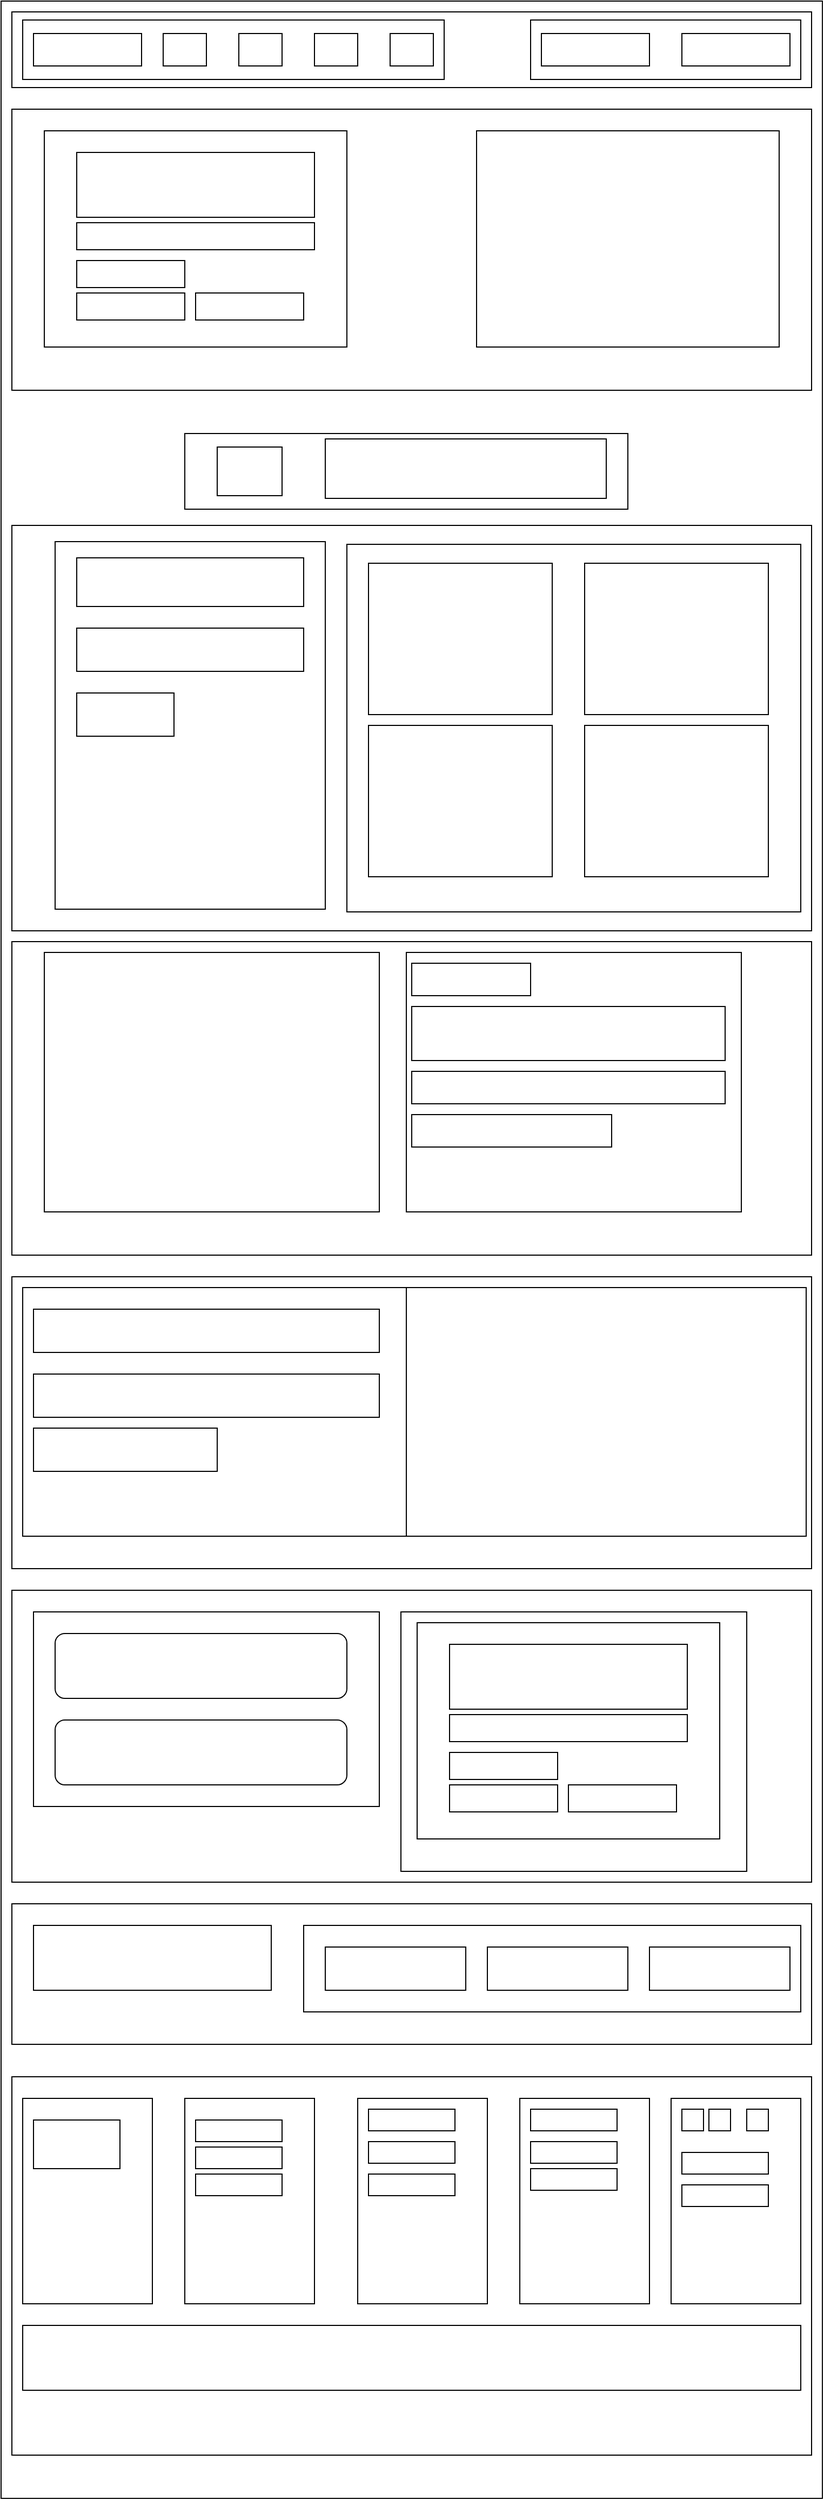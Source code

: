 <mxfile version="16.2.4" type="device"><diagram id="BVoxh6hUI7gMLUBpnjCX" name="Page-1"><mxGraphModel dx="878" dy="514" grid="1" gridSize="10" guides="1" tooltips="1" connect="1" arrows="1" fold="1" page="1" pageScale="1" pageWidth="827" pageHeight="1169" math="0" shadow="0"><root><mxCell id="0"/><mxCell id="1" parent="0"/><mxCell id="8gWZXi74up1g66chi8cP-1" value="" style="rounded=0;whiteSpace=wrap;html=1;" vertex="1" parent="1"><mxGeometry x="40" y="40" width="760" height="2310" as="geometry"/></mxCell><mxCell id="8gWZXi74up1g66chi8cP-2" value="" style="rounded=0;whiteSpace=wrap;html=1;" vertex="1" parent="1"><mxGeometry x="50" y="50" width="740" height="70" as="geometry"/></mxCell><mxCell id="8gWZXi74up1g66chi8cP-3" value="" style="rounded=0;whiteSpace=wrap;html=1;" vertex="1" parent="1"><mxGeometry x="60" y="57.5" width="390" height="55" as="geometry"/></mxCell><mxCell id="8gWZXi74up1g66chi8cP-4" value="" style="rounded=0;whiteSpace=wrap;html=1;" vertex="1" parent="1"><mxGeometry x="530" y="57.5" width="250" height="55" as="geometry"/></mxCell><mxCell id="8gWZXi74up1g66chi8cP-5" value="" style="rounded=0;whiteSpace=wrap;html=1;" vertex="1" parent="1"><mxGeometry x="70" y="70" width="100" height="30" as="geometry"/></mxCell><mxCell id="8gWZXi74up1g66chi8cP-6" value="" style="rounded=0;whiteSpace=wrap;html=1;" vertex="1" parent="1"><mxGeometry x="190" y="70" width="40" height="30" as="geometry"/></mxCell><mxCell id="8gWZXi74up1g66chi8cP-7" value="" style="rounded=0;whiteSpace=wrap;html=1;" vertex="1" parent="1"><mxGeometry x="260" y="70" width="40" height="30" as="geometry"/></mxCell><mxCell id="8gWZXi74up1g66chi8cP-8" value="" style="rounded=0;whiteSpace=wrap;html=1;" vertex="1" parent="1"><mxGeometry x="330" y="70" width="40" height="30" as="geometry"/></mxCell><mxCell id="8gWZXi74up1g66chi8cP-9" value="" style="rounded=0;whiteSpace=wrap;html=1;" vertex="1" parent="1"><mxGeometry x="400" y="70" width="40" height="30" as="geometry"/></mxCell><mxCell id="8gWZXi74up1g66chi8cP-10" value="" style="rounded=0;whiteSpace=wrap;html=1;" vertex="1" parent="1"><mxGeometry x="540" y="70" width="100" height="30" as="geometry"/></mxCell><mxCell id="8gWZXi74up1g66chi8cP-11" value="" style="rounded=0;whiteSpace=wrap;html=1;" vertex="1" parent="1"><mxGeometry x="670" y="70" width="100" height="30" as="geometry"/></mxCell><mxCell id="8gWZXi74up1g66chi8cP-12" value="" style="rounded=0;whiteSpace=wrap;html=1;" vertex="1" parent="1"><mxGeometry x="50" y="140" width="740" height="260" as="geometry"/></mxCell><mxCell id="8gWZXi74up1g66chi8cP-13" value="" style="rounded=0;whiteSpace=wrap;html=1;" vertex="1" parent="1"><mxGeometry x="80" y="160" width="280" height="200" as="geometry"/></mxCell><mxCell id="8gWZXi74up1g66chi8cP-14" value="" style="rounded=0;whiteSpace=wrap;html=1;" vertex="1" parent="1"><mxGeometry x="480" y="160" width="280" height="200" as="geometry"/></mxCell><mxCell id="8gWZXi74up1g66chi8cP-15" value="" style="rounded=0;whiteSpace=wrap;html=1;" vertex="1" parent="1"><mxGeometry x="110" y="180" width="220" height="60" as="geometry"/></mxCell><mxCell id="8gWZXi74up1g66chi8cP-16" value="" style="rounded=0;whiteSpace=wrap;html=1;" vertex="1" parent="1"><mxGeometry x="110" y="245" width="220" height="25" as="geometry"/></mxCell><mxCell id="8gWZXi74up1g66chi8cP-17" value="" style="rounded=0;whiteSpace=wrap;html=1;" vertex="1" parent="1"><mxGeometry x="110" y="280" width="100" height="25" as="geometry"/></mxCell><mxCell id="8gWZXi74up1g66chi8cP-18" value="" style="rounded=0;whiteSpace=wrap;html=1;" vertex="1" parent="1"><mxGeometry x="110" y="310" width="100" height="25" as="geometry"/></mxCell><mxCell id="8gWZXi74up1g66chi8cP-19" value="" style="rounded=0;whiteSpace=wrap;html=1;" vertex="1" parent="1"><mxGeometry x="220" y="310" width="100" height="25" as="geometry"/></mxCell><mxCell id="8gWZXi74up1g66chi8cP-20" value="" style="rounded=0;whiteSpace=wrap;html=1;" vertex="1" parent="1"><mxGeometry x="210" y="440" width="410" height="70" as="geometry"/></mxCell><mxCell id="8gWZXi74up1g66chi8cP-21" value="" style="rounded=0;whiteSpace=wrap;html=1;" vertex="1" parent="1"><mxGeometry x="240" y="452.5" width="60" height="45" as="geometry"/></mxCell><mxCell id="8gWZXi74up1g66chi8cP-22" value="" style="rounded=0;whiteSpace=wrap;html=1;" vertex="1" parent="1"><mxGeometry x="340" y="445" width="260" height="55" as="geometry"/></mxCell><mxCell id="8gWZXi74up1g66chi8cP-23" value="" style="rounded=0;whiteSpace=wrap;html=1;" vertex="1" parent="1"><mxGeometry x="50" y="525" width="740" height="375" as="geometry"/></mxCell><mxCell id="8gWZXi74up1g66chi8cP-24" value="" style="rounded=0;whiteSpace=wrap;html=1;" vertex="1" parent="1"><mxGeometry x="90" y="540" width="250" height="340" as="geometry"/></mxCell><mxCell id="8gWZXi74up1g66chi8cP-25" value="" style="rounded=0;whiteSpace=wrap;html=1;" vertex="1" parent="1"><mxGeometry x="360" y="542.5" width="420" height="340" as="geometry"/></mxCell><mxCell id="8gWZXi74up1g66chi8cP-26" value="" style="rounded=0;whiteSpace=wrap;html=1;" vertex="1" parent="1"><mxGeometry x="380" y="560" width="170" height="140" as="geometry"/></mxCell><mxCell id="8gWZXi74up1g66chi8cP-27" value="" style="rounded=0;whiteSpace=wrap;html=1;" vertex="1" parent="1"><mxGeometry x="580" y="560" width="170" height="140" as="geometry"/></mxCell><mxCell id="8gWZXi74up1g66chi8cP-28" value="" style="rounded=0;whiteSpace=wrap;html=1;" vertex="1" parent="1"><mxGeometry x="380" y="710" width="170" height="140" as="geometry"/></mxCell><mxCell id="8gWZXi74up1g66chi8cP-29" value="" style="rounded=0;whiteSpace=wrap;html=1;" vertex="1" parent="1"><mxGeometry x="580" y="710" width="170" height="140" as="geometry"/></mxCell><mxCell id="8gWZXi74up1g66chi8cP-30" value="" style="rounded=0;whiteSpace=wrap;html=1;" vertex="1" parent="1"><mxGeometry x="110" y="555" width="210" height="45" as="geometry"/></mxCell><mxCell id="8gWZXi74up1g66chi8cP-31" value="" style="rounded=0;whiteSpace=wrap;html=1;" vertex="1" parent="1"><mxGeometry x="110" y="620" width="210" height="40" as="geometry"/></mxCell><mxCell id="8gWZXi74up1g66chi8cP-32" value="" style="rounded=0;whiteSpace=wrap;html=1;" vertex="1" parent="1"><mxGeometry x="110" y="680" width="90" height="40" as="geometry"/></mxCell><mxCell id="8gWZXi74up1g66chi8cP-33" value="" style="rounded=0;whiteSpace=wrap;html=1;" vertex="1" parent="1"><mxGeometry x="50" y="910" width="740" height="290" as="geometry"/></mxCell><mxCell id="8gWZXi74up1g66chi8cP-34" value="" style="rounded=0;whiteSpace=wrap;html=1;" vertex="1" parent="1"><mxGeometry x="80" y="920" width="310" height="240" as="geometry"/></mxCell><mxCell id="8gWZXi74up1g66chi8cP-35" value="" style="rounded=0;whiteSpace=wrap;html=1;" vertex="1" parent="1"><mxGeometry x="415" y="920" width="310" height="240" as="geometry"/></mxCell><mxCell id="8gWZXi74up1g66chi8cP-36" value="" style="rounded=0;whiteSpace=wrap;html=1;" vertex="1" parent="1"><mxGeometry x="420" y="930" width="110" height="30" as="geometry"/></mxCell><mxCell id="8gWZXi74up1g66chi8cP-37" value="" style="rounded=0;whiteSpace=wrap;html=1;" vertex="1" parent="1"><mxGeometry x="420" y="970" width="290" height="50" as="geometry"/></mxCell><mxCell id="8gWZXi74up1g66chi8cP-38" value="" style="rounded=0;whiteSpace=wrap;html=1;" vertex="1" parent="1"><mxGeometry x="420" y="1030" width="290" height="30" as="geometry"/></mxCell><mxCell id="8gWZXi74up1g66chi8cP-39" value="" style="rounded=0;whiteSpace=wrap;html=1;" vertex="1" parent="1"><mxGeometry x="420" y="1070" width="185" height="30" as="geometry"/></mxCell><mxCell id="8gWZXi74up1g66chi8cP-40" value="" style="rounded=0;whiteSpace=wrap;html=1;" vertex="1" parent="1"><mxGeometry x="50" y="1220" width="740" height="270" as="geometry"/></mxCell><mxCell id="8gWZXi74up1g66chi8cP-41" value="" style="rounded=0;whiteSpace=wrap;html=1;" vertex="1" parent="1"><mxGeometry x="60" y="1230" width="370" height="230" as="geometry"/></mxCell><mxCell id="8gWZXi74up1g66chi8cP-42" value="" style="rounded=0;whiteSpace=wrap;html=1;" vertex="1" parent="1"><mxGeometry x="415" y="1230" width="370" height="230" as="geometry"/></mxCell><mxCell id="8gWZXi74up1g66chi8cP-43" value="" style="rounded=0;whiteSpace=wrap;html=1;" vertex="1" parent="1"><mxGeometry x="70" y="1250" width="320" height="40" as="geometry"/></mxCell><mxCell id="8gWZXi74up1g66chi8cP-44" value="" style="rounded=0;whiteSpace=wrap;html=1;" vertex="1" parent="1"><mxGeometry x="70" y="1310" width="320" height="40" as="geometry"/></mxCell><mxCell id="8gWZXi74up1g66chi8cP-45" value="" style="rounded=0;whiteSpace=wrap;html=1;" vertex="1" parent="1"><mxGeometry x="70" y="1360" width="170" height="40" as="geometry"/></mxCell><mxCell id="8gWZXi74up1g66chi8cP-46" value="" style="rounded=0;whiteSpace=wrap;html=1;" vertex="1" parent="1"><mxGeometry x="50" y="1510" width="740" height="270" as="geometry"/></mxCell><mxCell id="8gWZXi74up1g66chi8cP-47" value="" style="rounded=0;whiteSpace=wrap;html=1;" vertex="1" parent="1"><mxGeometry x="70" y="1530" width="320" height="180" as="geometry"/></mxCell><mxCell id="8gWZXi74up1g66chi8cP-48" value="" style="rounded=0;whiteSpace=wrap;html=1;" vertex="1" parent="1"><mxGeometry x="410" y="1530" width="320" height="240" as="geometry"/></mxCell><mxCell id="8gWZXi74up1g66chi8cP-49" value="" style="rounded=1;whiteSpace=wrap;html=1;" vertex="1" parent="1"><mxGeometry x="90" y="1550" width="270" height="60" as="geometry"/></mxCell><mxCell id="8gWZXi74up1g66chi8cP-50" value="" style="rounded=1;whiteSpace=wrap;html=1;" vertex="1" parent="1"><mxGeometry x="90" y="1630" width="270" height="60" as="geometry"/></mxCell><mxCell id="8gWZXi74up1g66chi8cP-51" value="" style="rounded=0;whiteSpace=wrap;html=1;" vertex="1" parent="1"><mxGeometry x="425" y="1540" width="280" height="200" as="geometry"/></mxCell><mxCell id="8gWZXi74up1g66chi8cP-52" value="" style="rounded=0;whiteSpace=wrap;html=1;" vertex="1" parent="1"><mxGeometry x="455" y="1560" width="220" height="60" as="geometry"/></mxCell><mxCell id="8gWZXi74up1g66chi8cP-53" value="" style="rounded=0;whiteSpace=wrap;html=1;" vertex="1" parent="1"><mxGeometry x="455" y="1625" width="220" height="25" as="geometry"/></mxCell><mxCell id="8gWZXi74up1g66chi8cP-54" value="" style="rounded=0;whiteSpace=wrap;html=1;" vertex="1" parent="1"><mxGeometry x="455" y="1660" width="100" height="25" as="geometry"/></mxCell><mxCell id="8gWZXi74up1g66chi8cP-55" value="" style="rounded=0;whiteSpace=wrap;html=1;" vertex="1" parent="1"><mxGeometry x="455" y="1690" width="100" height="25" as="geometry"/></mxCell><mxCell id="8gWZXi74up1g66chi8cP-56" value="" style="rounded=0;whiteSpace=wrap;html=1;" vertex="1" parent="1"><mxGeometry x="565" y="1690" width="100" height="25" as="geometry"/></mxCell><mxCell id="8gWZXi74up1g66chi8cP-57" value="" style="rounded=0;whiteSpace=wrap;html=1;" vertex="1" parent="1"><mxGeometry x="50" y="1800" width="740" height="130" as="geometry"/></mxCell><mxCell id="8gWZXi74up1g66chi8cP-58" value="" style="rounded=0;whiteSpace=wrap;html=1;" vertex="1" parent="1"><mxGeometry x="70" y="1820" width="220" height="60" as="geometry"/></mxCell><mxCell id="8gWZXi74up1g66chi8cP-59" value="" style="rounded=0;whiteSpace=wrap;html=1;" vertex="1" parent="1"><mxGeometry x="320" y="1820" width="460" height="80" as="geometry"/></mxCell><mxCell id="8gWZXi74up1g66chi8cP-60" value="" style="rounded=0;whiteSpace=wrap;html=1;" vertex="1" parent="1"><mxGeometry x="340" y="1840" width="130" height="40" as="geometry"/></mxCell><mxCell id="8gWZXi74up1g66chi8cP-61" value="" style="rounded=0;whiteSpace=wrap;html=1;" vertex="1" parent="1"><mxGeometry x="490" y="1840" width="130" height="40" as="geometry"/></mxCell><mxCell id="8gWZXi74up1g66chi8cP-62" value="" style="rounded=0;whiteSpace=wrap;html=1;" vertex="1" parent="1"><mxGeometry x="640" y="1840" width="130" height="40" as="geometry"/></mxCell><mxCell id="8gWZXi74up1g66chi8cP-63" value="" style="rounded=0;whiteSpace=wrap;html=1;" vertex="1" parent="1"><mxGeometry x="50" y="1960" width="740" height="350" as="geometry"/></mxCell><mxCell id="8gWZXi74up1g66chi8cP-64" value="" style="rounded=0;whiteSpace=wrap;html=1;" vertex="1" parent="1"><mxGeometry x="60" y="1980" width="120" height="190" as="geometry"/></mxCell><mxCell id="8gWZXi74up1g66chi8cP-65" value="" style="rounded=0;whiteSpace=wrap;html=1;" vertex="1" parent="1"><mxGeometry x="210" y="1980" width="120" height="190" as="geometry"/></mxCell><mxCell id="8gWZXi74up1g66chi8cP-66" value="" style="rounded=0;whiteSpace=wrap;html=1;" vertex="1" parent="1"><mxGeometry x="370" y="1980" width="120" height="190" as="geometry"/></mxCell><mxCell id="8gWZXi74up1g66chi8cP-67" value="" style="rounded=0;whiteSpace=wrap;html=1;" vertex="1" parent="1"><mxGeometry x="520" y="1980" width="120" height="190" as="geometry"/></mxCell><mxCell id="8gWZXi74up1g66chi8cP-68" value="" style="rounded=0;whiteSpace=wrap;html=1;" vertex="1" parent="1"><mxGeometry x="660" y="1980" width="120" height="190" as="geometry"/></mxCell><mxCell id="8gWZXi74up1g66chi8cP-69" value="" style="rounded=0;whiteSpace=wrap;html=1;" vertex="1" parent="1"><mxGeometry x="60" y="2190" width="720" height="60" as="geometry"/></mxCell><mxCell id="8gWZXi74up1g66chi8cP-70" value="" style="rounded=0;whiteSpace=wrap;html=1;" vertex="1" parent="1"><mxGeometry x="70" y="2000" width="80" height="45" as="geometry"/></mxCell><mxCell id="8gWZXi74up1g66chi8cP-71" value="" style="rounded=0;whiteSpace=wrap;html=1;" vertex="1" parent="1"><mxGeometry x="220" y="2000" width="80" height="20" as="geometry"/></mxCell><mxCell id="8gWZXi74up1g66chi8cP-72" value="" style="rounded=0;whiteSpace=wrap;html=1;" vertex="1" parent="1"><mxGeometry x="220" y="2025" width="80" height="20" as="geometry"/></mxCell><mxCell id="8gWZXi74up1g66chi8cP-73" value="" style="rounded=0;whiteSpace=wrap;html=1;" vertex="1" parent="1"><mxGeometry x="220" y="2050" width="80" height="20" as="geometry"/></mxCell><mxCell id="8gWZXi74up1g66chi8cP-75" value="" style="rounded=0;whiteSpace=wrap;html=1;" vertex="1" parent="1"><mxGeometry x="380" y="1990" width="80" height="20" as="geometry"/></mxCell><mxCell id="8gWZXi74up1g66chi8cP-76" value="" style="rounded=0;whiteSpace=wrap;html=1;" vertex="1" parent="1"><mxGeometry x="380" y="2020" width="80" height="20" as="geometry"/></mxCell><mxCell id="8gWZXi74up1g66chi8cP-77" value="" style="rounded=0;whiteSpace=wrap;html=1;" vertex="1" parent="1"><mxGeometry x="380" y="2050" width="80" height="20" as="geometry"/></mxCell><mxCell id="8gWZXi74up1g66chi8cP-81" value="" style="rounded=0;whiteSpace=wrap;html=1;" vertex="1" parent="1"><mxGeometry x="530" y="1990" width="80" height="20" as="geometry"/></mxCell><mxCell id="8gWZXi74up1g66chi8cP-82" value="" style="rounded=0;whiteSpace=wrap;html=1;" vertex="1" parent="1"><mxGeometry x="530" y="2020" width="80" height="20" as="geometry"/></mxCell><mxCell id="8gWZXi74up1g66chi8cP-83" value="" style="rounded=0;whiteSpace=wrap;html=1;" vertex="1" parent="1"><mxGeometry x="530" y="2045" width="80" height="20" as="geometry"/></mxCell><mxCell id="8gWZXi74up1g66chi8cP-84" value="" style="rounded=0;whiteSpace=wrap;html=1;" vertex="1" parent="1"><mxGeometry x="670" y="1990" width="20" height="20" as="geometry"/></mxCell><mxCell id="8gWZXi74up1g66chi8cP-85" value="" style="rounded=0;whiteSpace=wrap;html=1;" vertex="1" parent="1"><mxGeometry x="695" y="1990" width="20" height="20" as="geometry"/></mxCell><mxCell id="8gWZXi74up1g66chi8cP-86" value="" style="rounded=0;whiteSpace=wrap;html=1;" vertex="1" parent="1"><mxGeometry x="730" y="1990" width="20" height="20" as="geometry"/></mxCell><mxCell id="8gWZXi74up1g66chi8cP-87" value="" style="rounded=0;whiteSpace=wrap;html=1;" vertex="1" parent="1"><mxGeometry x="670" y="2030" width="80" height="20" as="geometry"/></mxCell><mxCell id="8gWZXi74up1g66chi8cP-88" value="" style="rounded=0;whiteSpace=wrap;html=1;" vertex="1" parent="1"><mxGeometry x="670" y="2060" width="80" height="20" as="geometry"/></mxCell></root></mxGraphModel></diagram></mxfile>